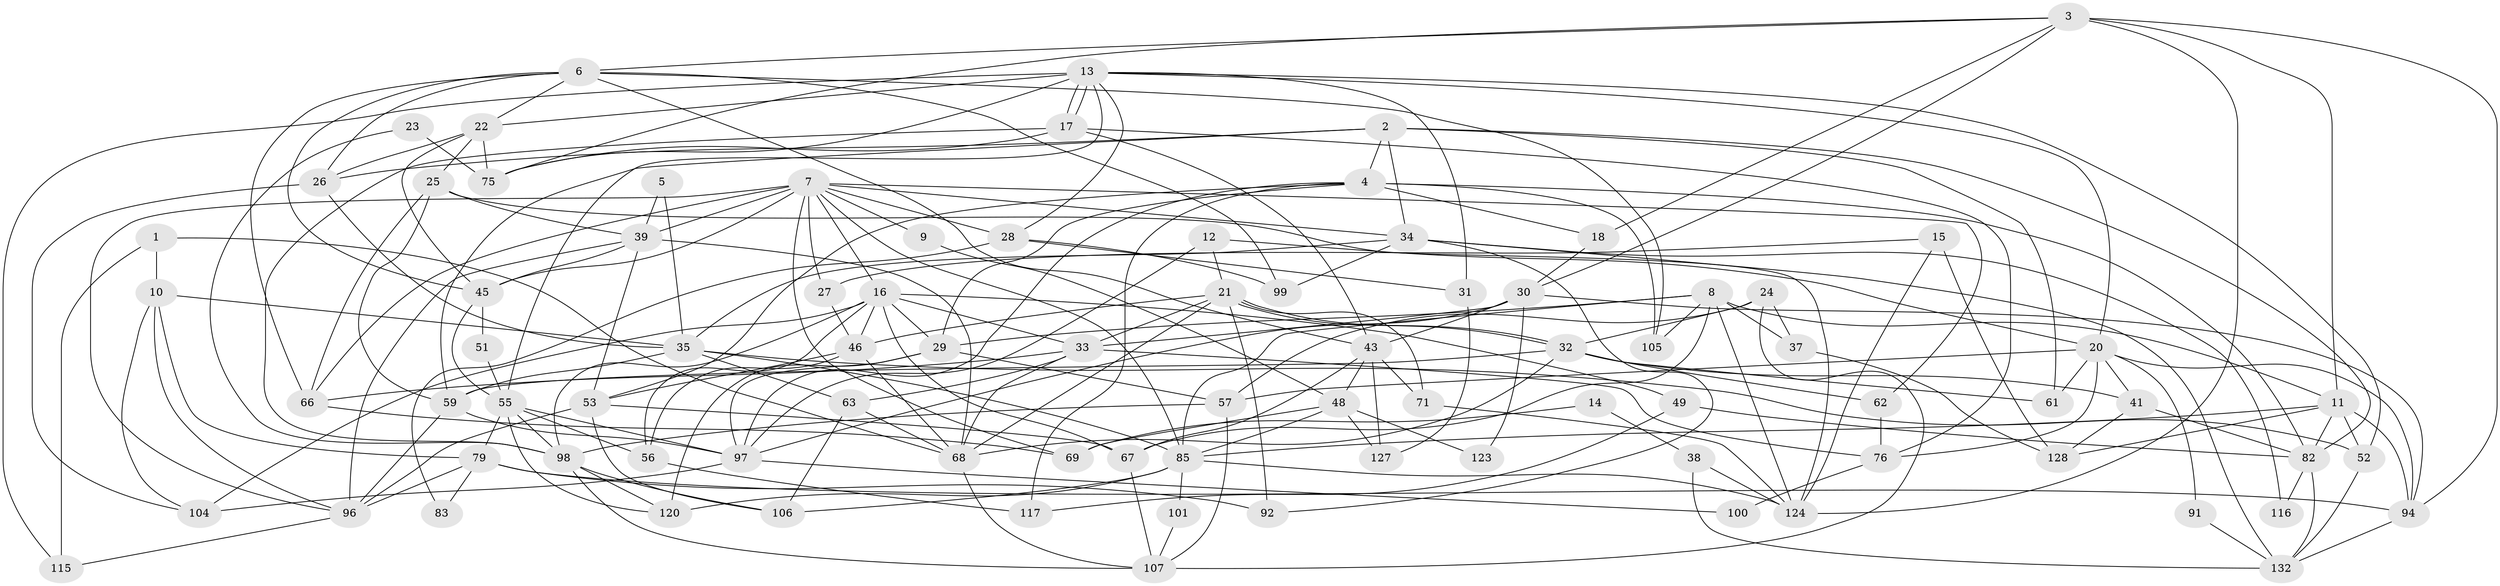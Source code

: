 // original degree distribution, {3: 0.26119402985074625, 4: 0.2835820895522388, 6: 0.07462686567164178, 2: 0.14925373134328357, 10: 0.007462686567164179, 5: 0.16417910447761194, 7: 0.03731343283582089, 8: 0.022388059701492536}
// Generated by graph-tools (version 1.1) at 2025/42/03/06/25 10:42:00]
// undirected, 86 vertices, 218 edges
graph export_dot {
graph [start="1"]
  node [color=gray90,style=filled];
  1;
  2 [super="+80"];
  3 [super="+78"];
  4 [super="+19"];
  5;
  6 [super="+102"];
  7 [super="+65"];
  8 [super="+126"];
  9;
  10 [super="+60"];
  11 [super="+122"];
  12;
  13 [super="+54"];
  14;
  15;
  16 [super="+118"];
  17;
  18;
  20 [super="+44"];
  21 [super="+36"];
  22 [super="+42"];
  23;
  24;
  25 [super="+47"];
  26 [super="+114"];
  27;
  28 [super="+74"];
  29 [super="+58"];
  30 [super="+70"];
  31;
  32 [super="+40"];
  33 [super="+95"];
  34 [super="+86"];
  35 [super="+87"];
  37;
  38;
  39 [super="+72"];
  41 [super="+73"];
  43 [super="+109"];
  45 [super="+89"];
  46 [super="+64"];
  48 [super="+84"];
  49 [super="+50"];
  51;
  52 [super="+103"];
  53 [super="+112"];
  55 [super="+111"];
  56;
  57 [super="+129"];
  59 [super="+134"];
  61;
  62;
  63 [super="+88"];
  66;
  67 [super="+81"];
  68 [super="+77"];
  69;
  71;
  75 [super="+93"];
  76 [super="+108"];
  79 [super="+90"];
  82 [super="+113"];
  83;
  85 [super="+125"];
  91;
  92;
  94 [super="+119"];
  96 [super="+131"];
  97 [super="+133"];
  98 [super="+121"];
  99;
  100;
  101;
  104;
  105;
  106;
  107 [super="+110"];
  115;
  116;
  117;
  120;
  123;
  124 [super="+130"];
  127;
  128;
  132;
  1 -- 68;
  1 -- 115;
  1 -- 10;
  2 -- 4;
  2 -- 34;
  2 -- 82;
  2 -- 59;
  2 -- 26;
  2 -- 61;
  3 -- 11;
  3 -- 18;
  3 -- 6;
  3 -- 94;
  3 -- 124;
  3 -- 30;
  3 -- 75;
  4 -- 82;
  4 -- 18;
  4 -- 53;
  4 -- 105;
  4 -- 97;
  4 -- 29;
  4 -- 117;
  5 -- 39;
  5 -- 35;
  6 -- 105;
  6 -- 66;
  6 -- 99;
  6 -- 22;
  6 -- 26;
  6 -- 43;
  6 -- 45;
  7 -- 27;
  7 -- 16;
  7 -- 9;
  7 -- 34;
  7 -- 45;
  7 -- 66;
  7 -- 69;
  7 -- 96;
  7 -- 28;
  7 -- 85;
  7 -- 62;
  7 -- 39;
  8 -- 11;
  8 -- 37;
  8 -- 105;
  8 -- 67;
  8 -- 29;
  8 -- 85;
  8 -- 124;
  9 -- 48;
  10 -- 35;
  10 -- 79;
  10 -- 96;
  10 -- 104;
  11 -- 52;
  11 -- 128;
  11 -- 94;
  11 -- 85;
  11 -- 82;
  12 -- 97;
  12 -- 21;
  12 -- 20;
  13 -- 22;
  13 -- 17;
  13 -- 17;
  13 -- 75;
  13 -- 115;
  13 -- 20;
  13 -- 55;
  13 -- 28;
  13 -- 31;
  13 -- 52;
  14 -- 38;
  14 -- 69;
  15 -- 128;
  15 -- 124;
  15 -- 27;
  16 -- 98;
  16 -- 33;
  16 -- 29;
  16 -- 49;
  16 -- 56;
  16 -- 67;
  16 -- 104;
  16 -- 46;
  17 -- 98;
  17 -- 43;
  17 -- 76;
  17 -- 75;
  18 -- 30;
  20 -- 76;
  20 -- 57;
  20 -- 61;
  20 -- 91;
  20 -- 94;
  20 -- 41;
  21 -- 32;
  21 -- 32;
  21 -- 71;
  21 -- 68;
  21 -- 92;
  21 -- 33;
  21 -- 46;
  22 -- 26;
  22 -- 45;
  22 -- 75;
  22 -- 25;
  23 -- 98;
  23 -- 75;
  24 -- 32;
  24 -- 37;
  24 -- 107;
  24 -- 57;
  25 -- 66;
  25 -- 39;
  25 -- 59;
  25 -- 124;
  26 -- 104;
  26 -- 35;
  27 -- 46;
  28 -- 99;
  28 -- 83;
  28 -- 31;
  29 -- 97;
  29 -- 120;
  29 -- 57;
  30 -- 43;
  30 -- 97;
  30 -- 123;
  30 -- 94;
  30 -- 33;
  31 -- 127;
  32 -- 61;
  32 -- 62;
  32 -- 68;
  32 -- 41;
  32 -- 59;
  33 -- 66;
  33 -- 68;
  33 -- 63;
  33 -- 76;
  34 -- 35;
  34 -- 92;
  34 -- 116;
  34 -- 99;
  34 -- 132;
  35 -- 52;
  35 -- 59;
  35 -- 85;
  35 -- 63;
  37 -- 128;
  38 -- 132;
  38 -- 124;
  39 -- 68;
  39 -- 53;
  39 -- 96;
  39 -- 45;
  41 -- 128;
  41 -- 82 [weight=2];
  43 -- 127;
  43 -- 67;
  43 -- 48;
  43 -- 71;
  45 -- 55;
  45 -- 51;
  46 -- 53;
  46 -- 68;
  46 -- 56;
  48 -- 123;
  48 -- 127;
  48 -- 69;
  48 -- 85;
  49 -- 117;
  49 -- 82;
  51 -- 55;
  52 -- 132;
  53 -- 106;
  53 -- 67;
  53 -- 96;
  55 -- 79;
  55 -- 97;
  55 -- 98;
  55 -- 56;
  55 -- 120;
  56 -- 117;
  57 -- 98;
  57 -- 107;
  59 -- 97;
  59 -- 96;
  62 -- 76;
  63 -- 106;
  63 -- 68;
  66 -- 69;
  67 -- 107;
  68 -- 107;
  71 -- 124;
  76 -- 100;
  79 -- 92;
  79 -- 96;
  79 -- 83;
  79 -- 94;
  82 -- 116;
  82 -- 132;
  85 -- 101;
  85 -- 106;
  85 -- 120;
  85 -- 124;
  91 -- 132;
  94 -- 132;
  96 -- 115;
  97 -- 104;
  97 -- 100;
  98 -- 120;
  98 -- 106;
  98 -- 107;
  101 -- 107;
}
